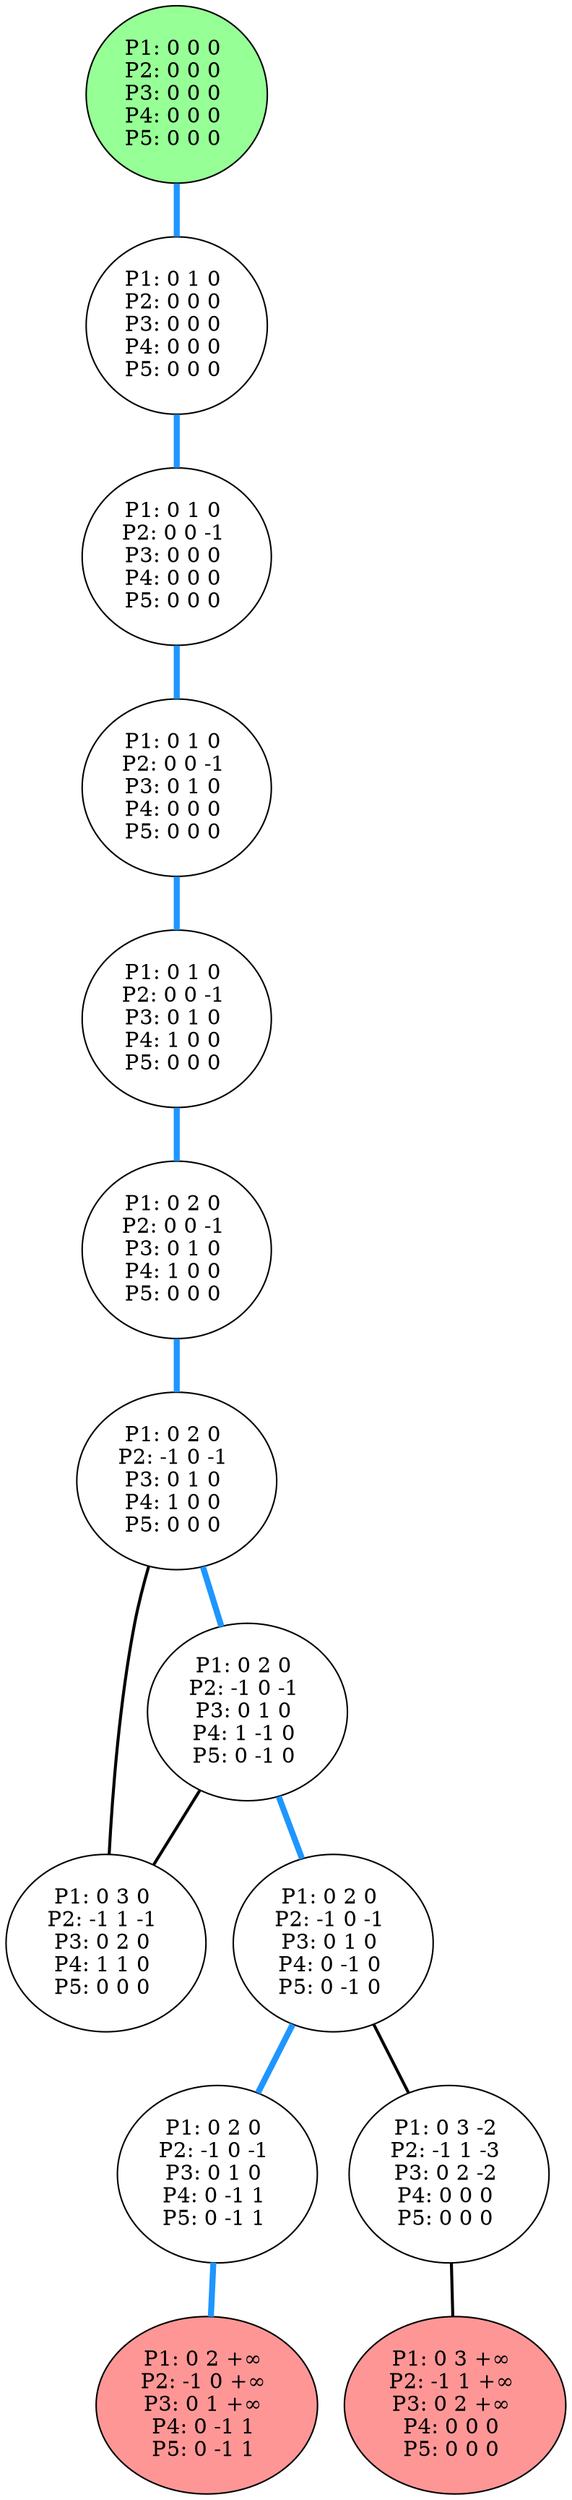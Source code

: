 graph G {
color = "black"
0 [label = "P1: 0 0 0 
P2: 0 0 0 
P3: 0 0 0 
P4: 0 0 0 
P5: 0 0 0 
",  style="filled", fillcolor = "#96FF96"];
1 [label = "P1: 0 1 0 
P2: 0 0 0 
P3: 0 0 0 
P4: 0 0 0 
P5: 0 0 0 
"];
2 [label = "P1: 0 1 0 
P2: 0 0 -1 
P3: 0 0 0 
P4: 0 0 0 
P5: 0 0 0 
"];
3 [label = "P1: 0 1 0 
P2: 0 0 -1 
P3: 0 1 0 
P4: 0 0 0 
P5: 0 0 0 
"];
4 [label = "P1: 0 1 0 
P2: 0 0 -1 
P3: 0 1 0 
P4: 1 0 0 
P5: 0 0 0 
"];
5 [label = "P1: 0 2 0 
P2: 0 0 -1 
P3: 0 1 0 
P4: 1 0 0 
P5: 0 0 0 
"];
6 [label = "P1: 0 2 0 
P2: -1 0 -1 
P3: 0 1 0 
P4: 1 0 0 
P5: 0 0 0 
"];
7 [label = "P1: 0 2 0 
P2: -1 0 -1 
P3: 0 1 0 
P4: 1 -1 0 
P5: 0 -1 0 
"];
8 [label = "P1: 0 3 0 
P2: -1 1 -1 
P3: 0 2 0 
P4: 1 1 0 
P5: 0 0 0 
"];
9 [label = "P1: 0 2 0 
P2: -1 0 -1 
P3: 0 1 0 
P4: 0 -1 0 
P5: 0 -1 0 
"];
10 [label = "P1: 0 2 0 
P2: -1 0 -1 
P3: 0 1 0 
P4: 0 -1 1 
P5: 0 -1 1 
"];
1010 [label = "P1: 0 2 +∞ 
P2: -1 0 +∞ 
P3: 0 1 +∞ 
P4: 0 -1 1 
P5: 0 -1 1 
",  style="filled", fillcolor = "#FF9696"];
11 [label = "P1: 0 3 -2 
P2: -1 1 -3 
P3: 0 2 -2 
P4: 0 0 0 
P5: 0 0 0 
"];
1111 [label = "P1: 0 3 +∞ 
P2: -1 1 +∞ 
P3: 0 2 +∞ 
P4: 0 0 0 
P5: 0 0 0 
",  style="filled", fillcolor = "#FF9696"];
edge [style=bold];
0 -- 1 [color="#1E96FF", penwidth=4.0];

1 -- 2 [color="#1E96FF", penwidth=4.0];

2 -- 3 [color="#1E96FF", penwidth=4.0];

3 -- 4 [color="#1E96FF", penwidth=4.0];

4 -- 5 [color="#1E96FF", penwidth=4.0];

5 -- 6 [color="#1E96FF", penwidth=4.0];

6 -- 7 [color="#1E96FF", penwidth=4.0];
6 -- 8 [color=black];

7 -- 9 [color="#1E96FF", penwidth=4.0];
7 -- 8 [color=black];


9 -- 10 [color="#1E96FF", penwidth=4.0];
9 -- 11 [color=black];


10 -- 1010 [color="#1E96FF", penwidth=4.0];

11 -- 1111 [color=black];
}
